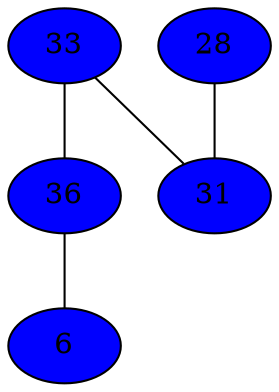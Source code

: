 strict graph {
33[label="33" style=filled fillcolor="blue1"];
33 -- 36
33 -- 31
36[label="36" style=filled fillcolor="blue1"];
36 -- 33
36 -- 6
6[label="6" style=filled fillcolor="blue1"];
6 -- 36
28[label="28" style=filled fillcolor="blue1"];
28 -- 31
31[label="31" style=filled fillcolor="blue1"];
31 -- 33
31 -- 28
}